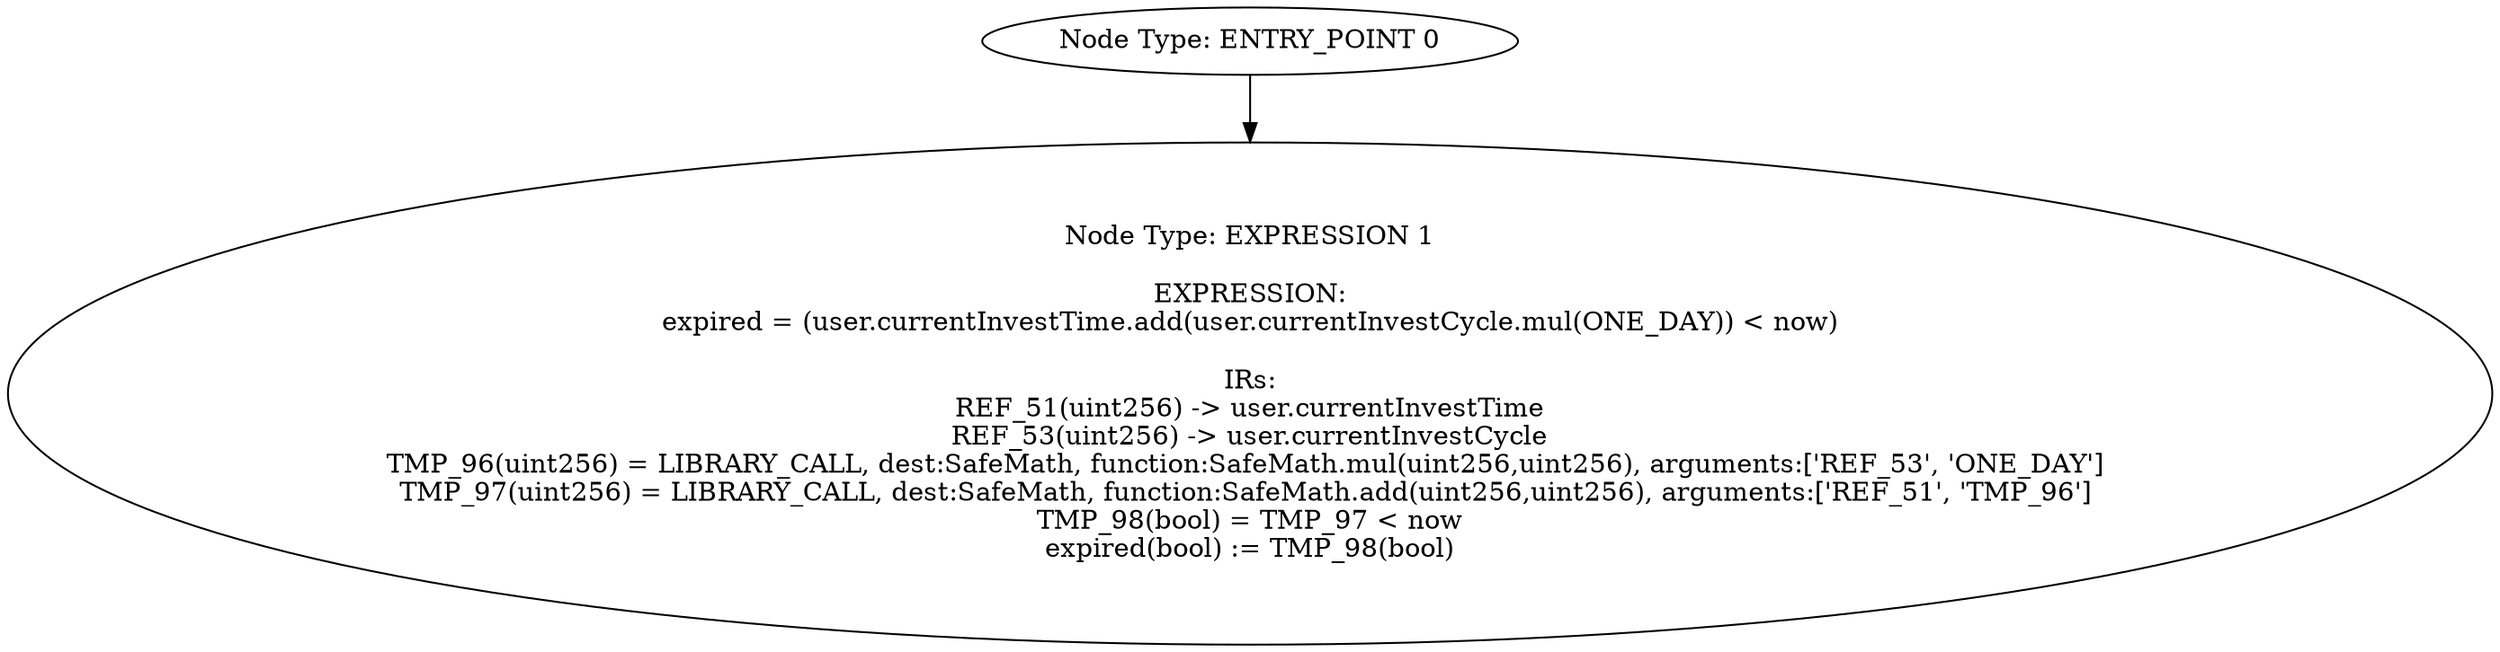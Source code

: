 digraph{
0[label="Node Type: ENTRY_POINT 0
"];
0->1;
1[label="Node Type: EXPRESSION 1

EXPRESSION:
expired = (user.currentInvestTime.add(user.currentInvestCycle.mul(ONE_DAY)) < now)

IRs:
REF_51(uint256) -> user.currentInvestTime
REF_53(uint256) -> user.currentInvestCycle
TMP_96(uint256) = LIBRARY_CALL, dest:SafeMath, function:SafeMath.mul(uint256,uint256), arguments:['REF_53', 'ONE_DAY'] 
TMP_97(uint256) = LIBRARY_CALL, dest:SafeMath, function:SafeMath.add(uint256,uint256), arguments:['REF_51', 'TMP_96'] 
TMP_98(bool) = TMP_97 < now
expired(bool) := TMP_98(bool)"];
}
